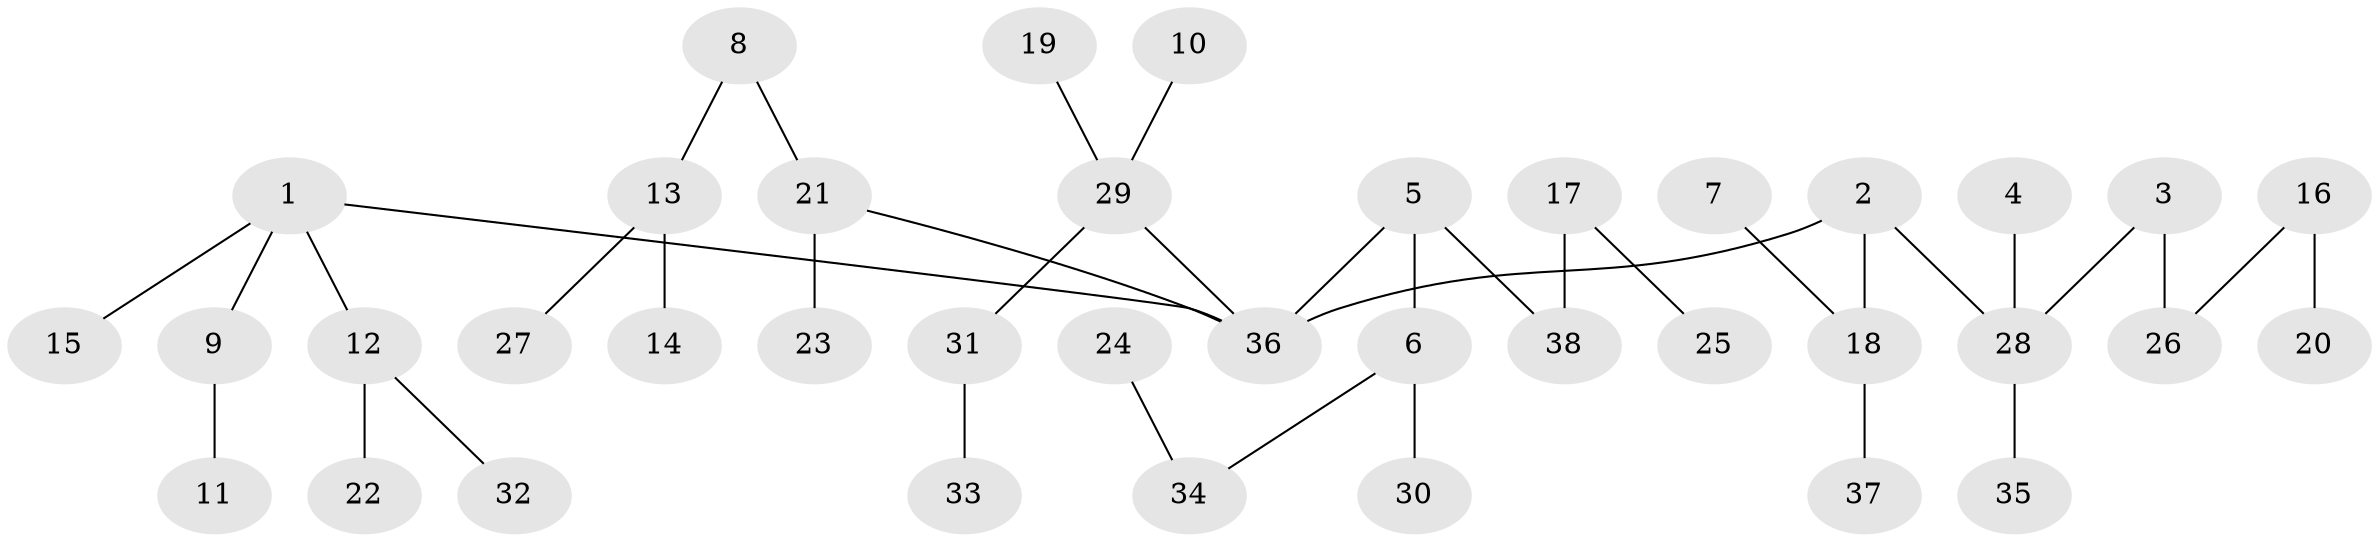 // original degree distribution, {4: 0.10666666666666667, 6: 0.013333333333333334, 3: 0.08, 5: 0.04, 2: 0.26666666666666666, 1: 0.49333333333333335}
// Generated by graph-tools (version 1.1) at 2025/37/03/04/25 23:37:22]
// undirected, 38 vertices, 37 edges
graph export_dot {
  node [color=gray90,style=filled];
  1;
  2;
  3;
  4;
  5;
  6;
  7;
  8;
  9;
  10;
  11;
  12;
  13;
  14;
  15;
  16;
  17;
  18;
  19;
  20;
  21;
  22;
  23;
  24;
  25;
  26;
  27;
  28;
  29;
  30;
  31;
  32;
  33;
  34;
  35;
  36;
  37;
  38;
  1 -- 9 [weight=1.0];
  1 -- 12 [weight=1.0];
  1 -- 15 [weight=1.0];
  1 -- 36 [weight=1.0];
  2 -- 18 [weight=1.0];
  2 -- 28 [weight=1.0];
  2 -- 36 [weight=1.0];
  3 -- 26 [weight=1.0];
  3 -- 28 [weight=1.0];
  4 -- 28 [weight=1.0];
  5 -- 6 [weight=1.0];
  5 -- 36 [weight=1.0];
  5 -- 38 [weight=1.0];
  6 -- 30 [weight=1.0];
  6 -- 34 [weight=1.0];
  7 -- 18 [weight=1.0];
  8 -- 13 [weight=1.0];
  8 -- 21 [weight=1.0];
  9 -- 11 [weight=1.0];
  10 -- 29 [weight=1.0];
  12 -- 22 [weight=1.0];
  12 -- 32 [weight=1.0];
  13 -- 14 [weight=1.0];
  13 -- 27 [weight=1.0];
  16 -- 20 [weight=1.0];
  16 -- 26 [weight=1.0];
  17 -- 25 [weight=1.0];
  17 -- 38 [weight=1.0];
  18 -- 37 [weight=1.0];
  19 -- 29 [weight=1.0];
  21 -- 23 [weight=1.0];
  21 -- 36 [weight=1.0];
  24 -- 34 [weight=1.0];
  28 -- 35 [weight=1.0];
  29 -- 31 [weight=1.0];
  29 -- 36 [weight=1.0];
  31 -- 33 [weight=1.0];
}
